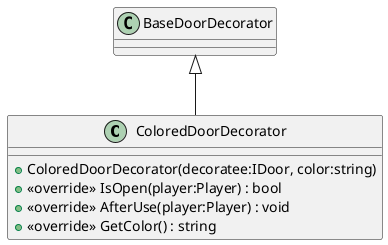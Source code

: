 @startuml
class ColoredDoorDecorator {
    + ColoredDoorDecorator(decoratee:IDoor, color:string)
    + <<override>> IsOpen(player:Player) : bool
    + <<override>> AfterUse(player:Player) : void
    + <<override>> GetColor() : string
}
BaseDoorDecorator <|-- ColoredDoorDecorator
@enduml
